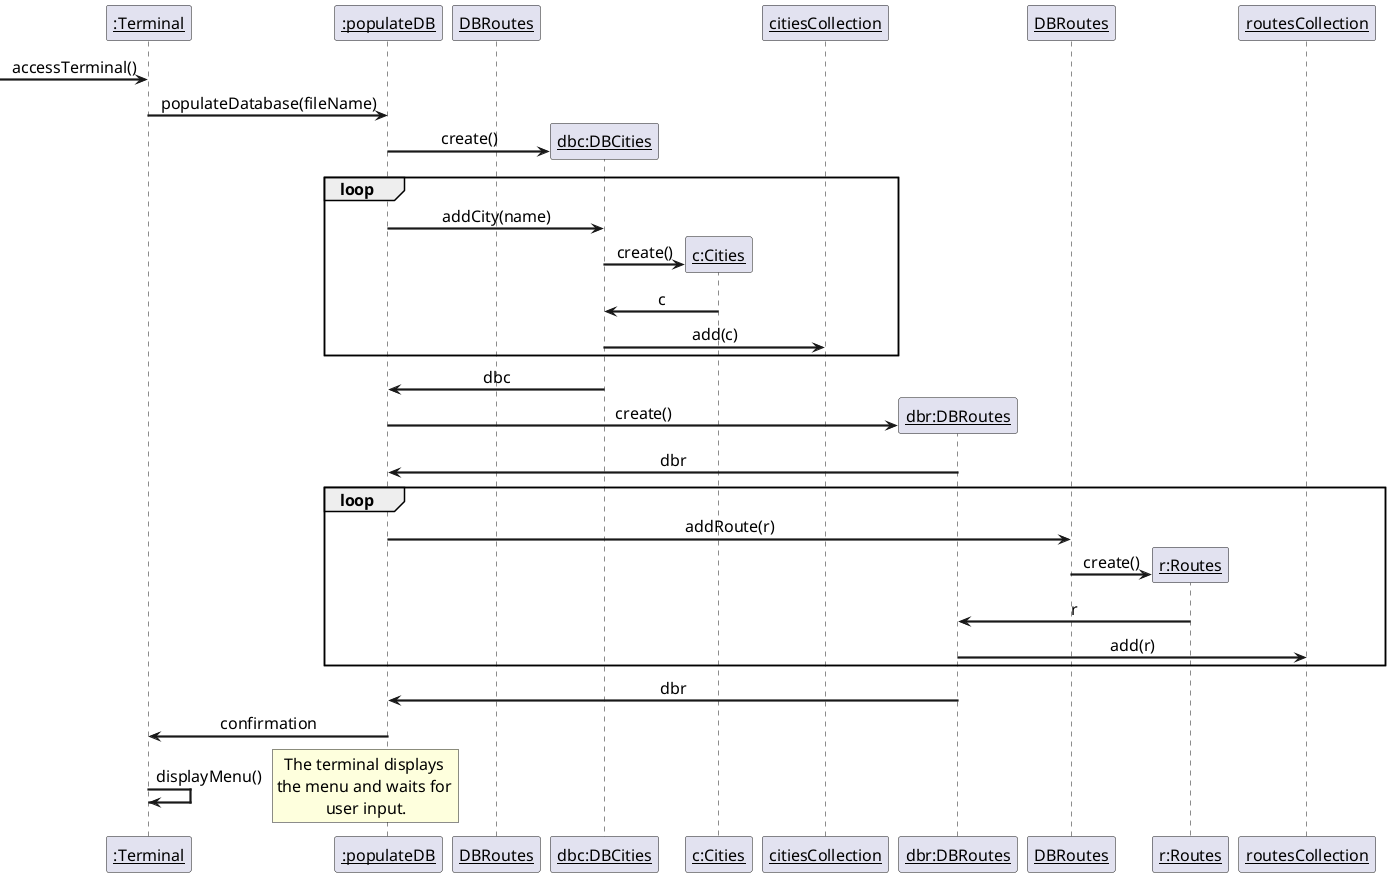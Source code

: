 @startuml accessTerminal Interaction Sequence Diagram
skinparam DefaultFontName Arial
skinparam DefaultFontSize 16
skinparam DefaultFontStyle bold
skinparam ArrowThickness 2.2
skinparam sequenceMessageAlign center
skinparam noteTextAlignment center
skinparam sequenceParticipant underline
hide empty members

participant ":Terminal" as terminal
participant ":populateDB" as populateDB
participant "DBRoutes" as DBroutes

->terminal:accessTerminal()
terminal -> populateDB: populateDatabase(fileName)
create participant "dbc:DBCities" as dbCities
populateDB -> dbCities: create()
loop
populateDB->dbCities:addCity(name)
create participant "c:Cities" as cities
dbCities->cities: create()
cities->dbCities: c
dbCities->citiesCollection: add(c)
end
dbCities->populateDB:dbc
create participant "dbr:DBRoutes" as dbRoutes
populateDB -> dbRoutes: create()
dbRoutes -> populateDB:dbr
loop
populateDB -> DBRoutes: addRoute(r)
create participant "r:Routes" as routes
DBRoutes -> routes : create()
routes->dbRoutes : r
dbRoutes->routesCollection:add(r)
end
dbRoutes->populateDB:dbr
populateDB -> terminal: confirmation
terminal -> terminal: displayMenu()


rnote right
    The terminal displays 
    the menu and waits for 
    user input.
end note

@enduml
